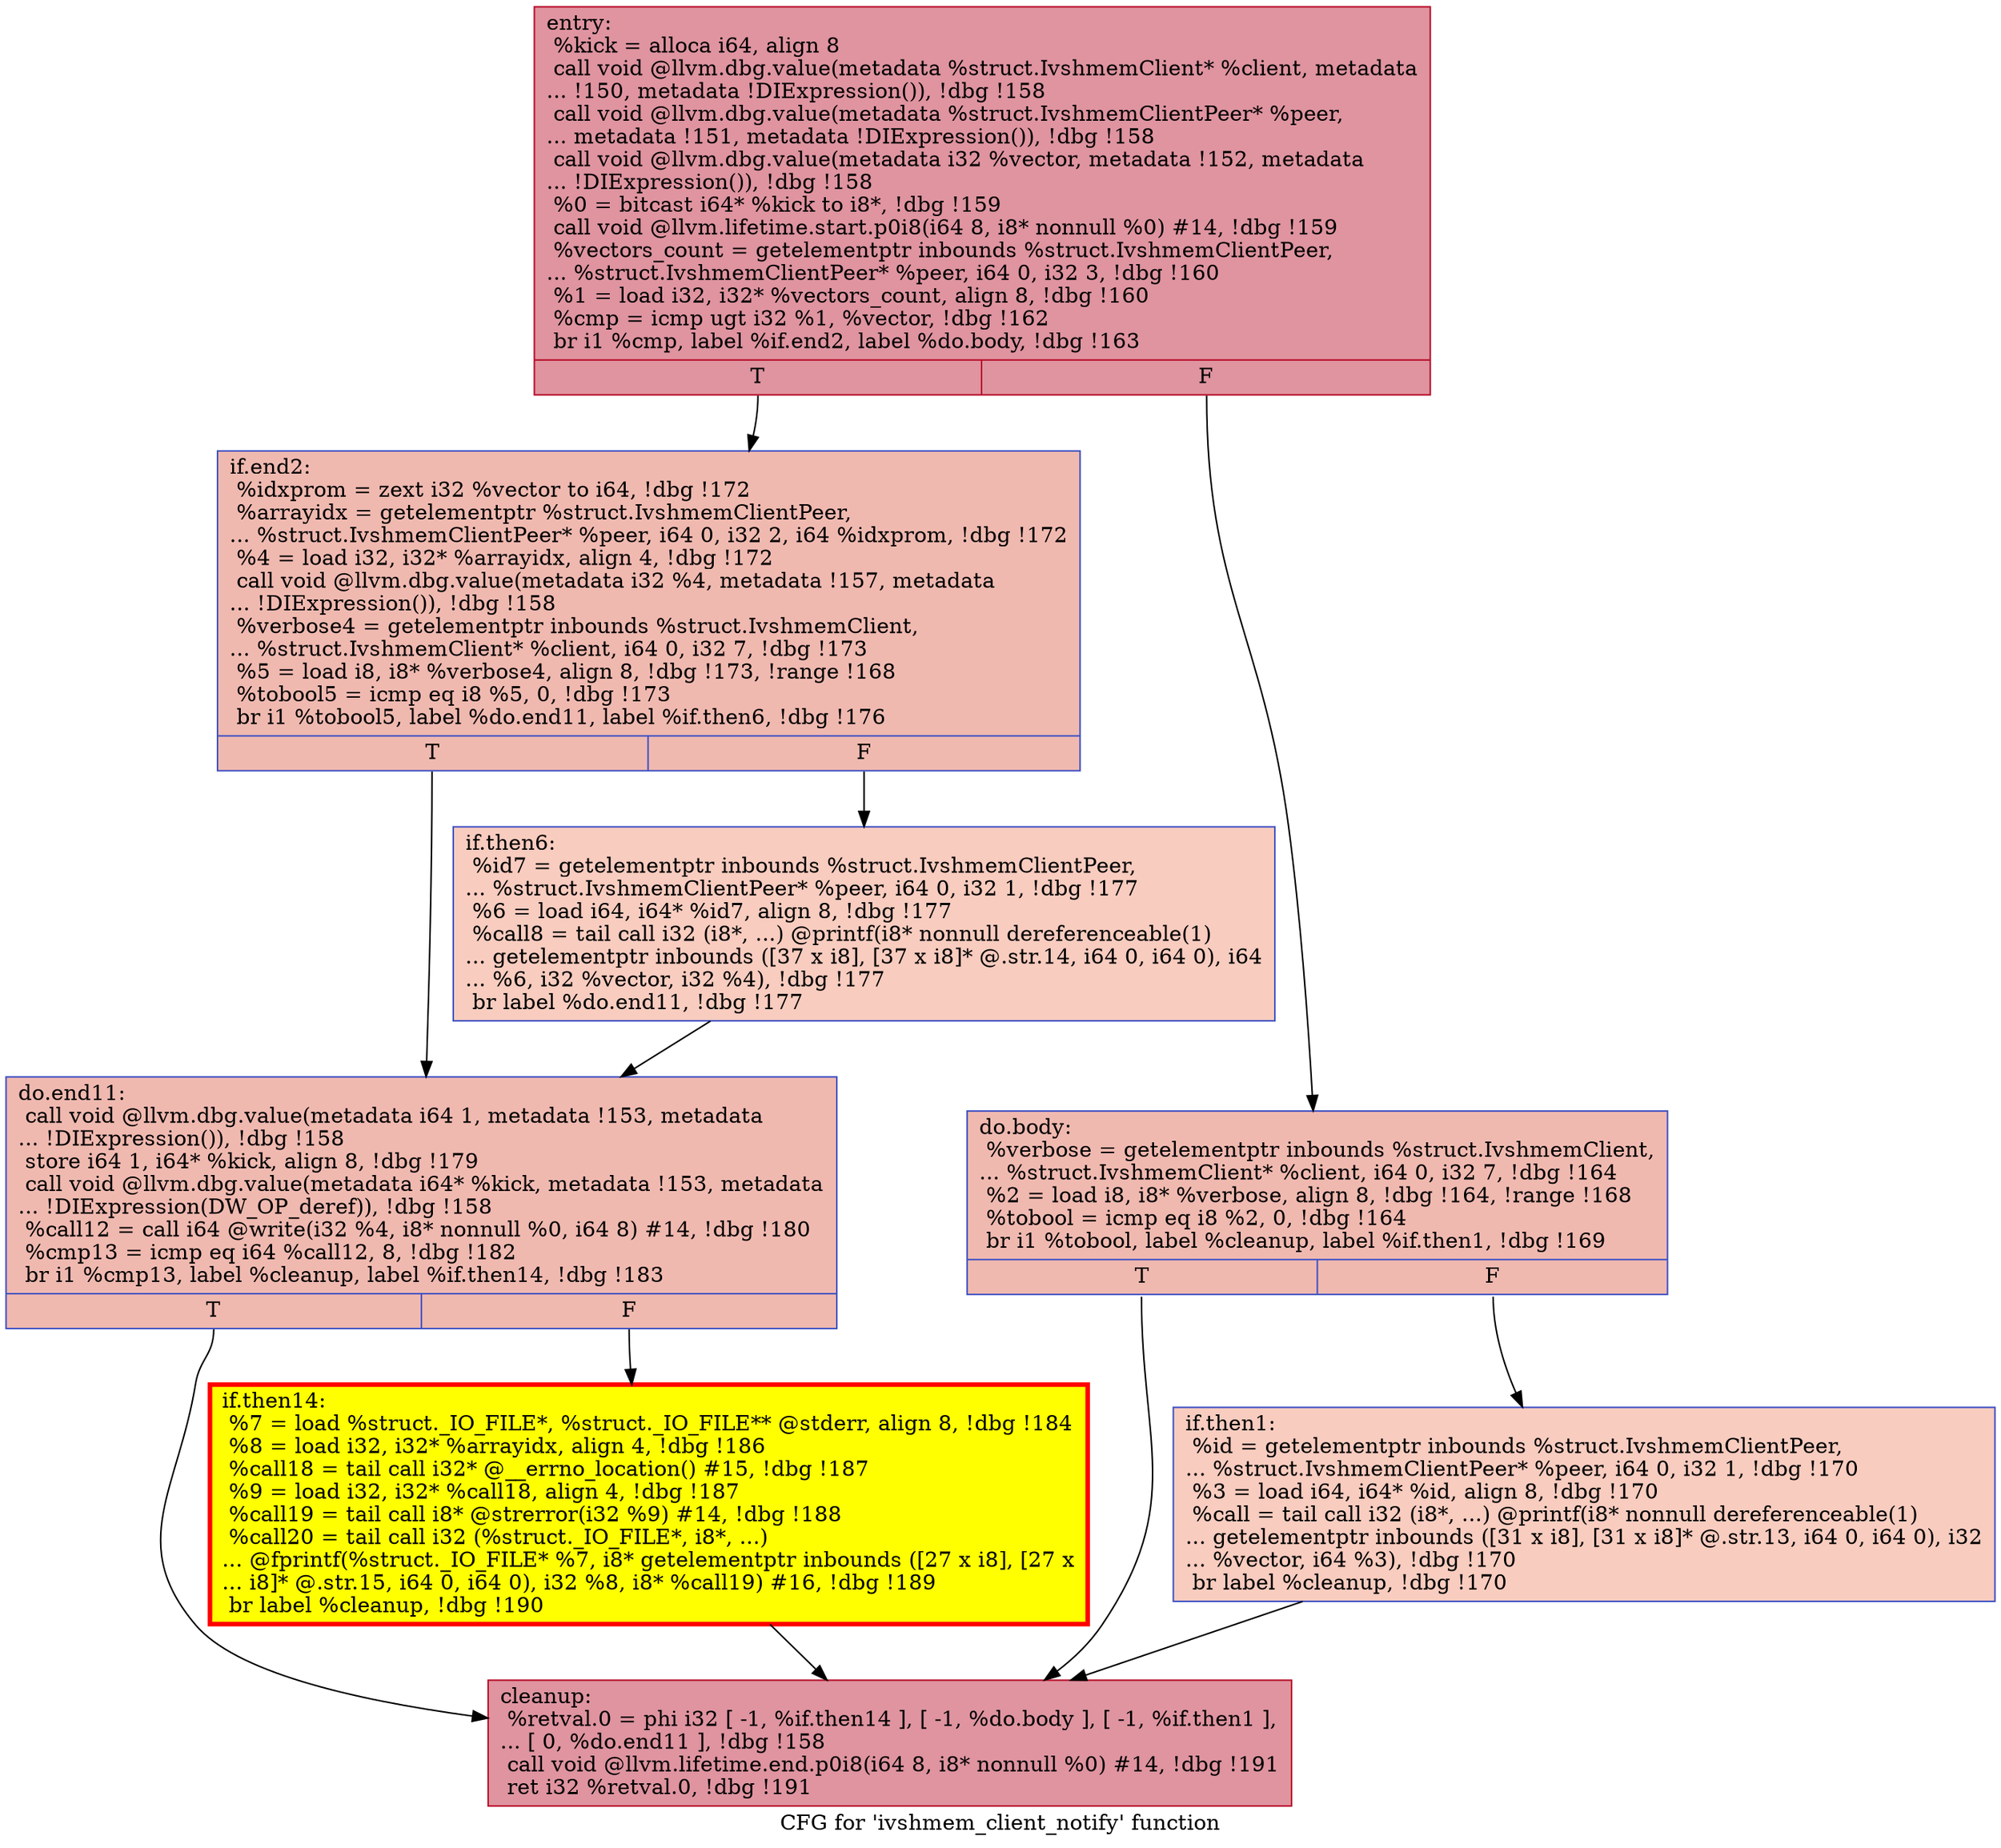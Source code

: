digraph "CFG for 'ivshmem_client_notify' function" {
	label="CFG for 'ivshmem_client_notify' function";

	Node0x55732620c180 [shape=record,color="#b70d28ff", style=filled, fillcolor="#b70d2870",label="{entry:\l  %kick = alloca i64, align 8\l  call void @llvm.dbg.value(metadata %struct.IvshmemClient* %client, metadata\l... !150, metadata !DIExpression()), !dbg !158\l  call void @llvm.dbg.value(metadata %struct.IvshmemClientPeer* %peer,\l... metadata !151, metadata !DIExpression()), !dbg !158\l  call void @llvm.dbg.value(metadata i32 %vector, metadata !152, metadata\l... !DIExpression()), !dbg !158\l  %0 = bitcast i64* %kick to i8*, !dbg !159\l  call void @llvm.lifetime.start.p0i8(i64 8, i8* nonnull %0) #14, !dbg !159\l  %vectors_count = getelementptr inbounds %struct.IvshmemClientPeer,\l... %struct.IvshmemClientPeer* %peer, i64 0, i32 3, !dbg !160\l  %1 = load i32, i32* %vectors_count, align 8, !dbg !160\l  %cmp = icmp ugt i32 %1, %vector, !dbg !162\l  br i1 %cmp, label %if.end2, label %do.body, !dbg !163\l|{<s0>T|<s1>F}}"];
	Node0x55732620c180:s0 -> Node0x557326214140;
	Node0x55732620c180:s1 -> Node0x557326214980;
	Node0x557326214980 [shape=record,color="#3d50c3ff", style=filled, fillcolor="#de614d70",label="{do.body:                                          \l  %verbose = getelementptr inbounds %struct.IvshmemClient,\l... %struct.IvshmemClient* %client, i64 0, i32 7, !dbg !164\l  %2 = load i8, i8* %verbose, align 8, !dbg !164, !range !168\l  %tobool = icmp eq i8 %2, 0, !dbg !164\l  br i1 %tobool, label %cleanup, label %if.then1, !dbg !169\l|{<s0>T|<s1>F}}"];
	Node0x557326214980:s0 -> Node0x557326215860;
	Node0x557326214980:s1 -> Node0x557326214aa0;
	Node0x557326214aa0 [shape=record,color="#3d50c3ff", style=filled, fillcolor="#f08b6e70",label="{if.then1:                                         \l  %id = getelementptr inbounds %struct.IvshmemClientPeer,\l... %struct.IvshmemClientPeer* %peer, i64 0, i32 1, !dbg !170\l  %3 = load i64, i64* %id, align 8, !dbg !170\l  %call = tail call i32 (i8*, ...) @printf(i8* nonnull dereferenceable(1)\l... getelementptr inbounds ([31 x i8], [31 x i8]* @.str.13, i64 0, i64 0), i32\l... %vector, i64 %3), !dbg !170\l  br label %cleanup, !dbg !170\l}"];
	Node0x557326214aa0 -> Node0x557326215860;
	Node0x557326214140 [shape=record,color="#3d50c3ff", style=filled, fillcolor="#de614d70",label="{if.end2:                                          \l  %idxprom = zext i32 %vector to i64, !dbg !172\l  %arrayidx = getelementptr %struct.IvshmemClientPeer,\l... %struct.IvshmemClientPeer* %peer, i64 0, i32 2, i64 %idxprom, !dbg !172\l  %4 = load i32, i32* %arrayidx, align 4, !dbg !172\l  call void @llvm.dbg.value(metadata i32 %4, metadata !157, metadata\l... !DIExpression()), !dbg !158\l  %verbose4 = getelementptr inbounds %struct.IvshmemClient,\l... %struct.IvshmemClient* %client, i64 0, i32 7, !dbg !173\l  %5 = load i8, i8* %verbose4, align 8, !dbg !173, !range !168\l  %tobool5 = icmp eq i8 %5, 0, !dbg !173\l  br i1 %tobool5, label %do.end11, label %if.then6, !dbg !176\l|{<s0>T|<s1>F}}"];
	Node0x557326214140:s0 -> Node0x557326216150;
	Node0x557326214140:s1 -> Node0x5573262163f0;
	Node0x5573262163f0 [shape=record,color="#3d50c3ff", style=filled, fillcolor="#f08b6e70",label="{if.then6:                                         \l  %id7 = getelementptr inbounds %struct.IvshmemClientPeer,\l... %struct.IvshmemClientPeer* %peer, i64 0, i32 1, !dbg !177\l  %6 = load i64, i64* %id7, align 8, !dbg !177\l  %call8 = tail call i32 (i8*, ...) @printf(i8* nonnull dereferenceable(1)\l... getelementptr inbounds ([37 x i8], [37 x i8]* @.str.14, i64 0, i64 0), i64\l... %6, i32 %vector, i32 %4), !dbg !177\l  br label %do.end11, !dbg !177\l}"];
	Node0x5573262163f0 -> Node0x557326216150;
	Node0x557326216150 [shape=record,color="#3d50c3ff", style=filled, fillcolor="#de614d70",label="{do.end11:                                         \l  call void @llvm.dbg.value(metadata i64 1, metadata !153, metadata\l... !DIExpression()), !dbg !158\l  store i64 1, i64* %kick, align 8, !dbg !179\l  call void @llvm.dbg.value(metadata i64* %kick, metadata !153, metadata\l... !DIExpression(DW_OP_deref)), !dbg !158\l  %call12 = call i64 @write(i32 %4, i8* nonnull %0, i64 8) #14, !dbg !180\l  %cmp13 = icmp eq i64 %call12, 8, !dbg !182\l  br i1 %cmp13, label %cleanup, label %if.then14, !dbg !183\l|{<s0>T|<s1>F}}"];
	Node0x557326216150:s0 -> Node0x557326215860;
	Node0x557326216150:s1 -> Node0x557326217270;
	Node0x557326217270 [shape=record,penwidth=3.0, style="filled", color="red", fillcolor="yellow",label="{if.then14:                                        \l  %7 = load %struct._IO_FILE*, %struct._IO_FILE** @stderr, align 8, !dbg !184\l  %8 = load i32, i32* %arrayidx, align 4, !dbg !186\l  %call18 = tail call i32* @__errno_location() #15, !dbg !187\l  %9 = load i32, i32* %call18, align 4, !dbg !187\l  %call19 = tail call i8* @strerror(i32 %9) #14, !dbg !188\l  %call20 = tail call i32 (%struct._IO_FILE*, i8*, ...)\l... @fprintf(%struct._IO_FILE* %7, i8* getelementptr inbounds ([27 x i8], [27 x\l... i8]* @.str.15, i64 0, i64 0), i32 %8, i8* %call19) #16, !dbg !189\l  br label %cleanup, !dbg !190\l}"];
	Node0x557326217270 -> Node0x557326215860;
	Node0x557326215860 [shape=record,color="#b70d28ff", style=filled, fillcolor="#b70d2870",label="{cleanup:                                          \l  %retval.0 = phi i32 [ -1, %if.then14 ], [ -1, %do.body ], [ -1, %if.then1 ],\l... [ 0, %do.end11 ], !dbg !158\l  call void @llvm.lifetime.end.p0i8(i64 8, i8* nonnull %0) #14, !dbg !191\l  ret i32 %retval.0, !dbg !191\l}"];
}
